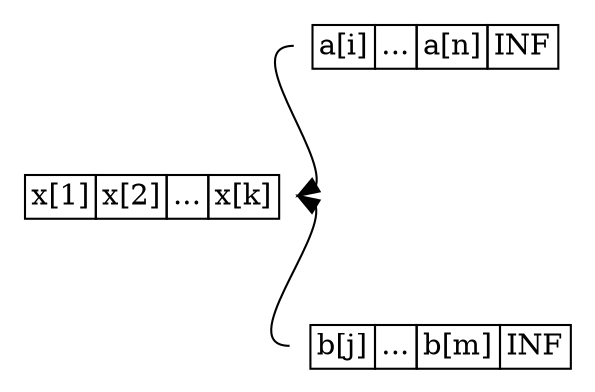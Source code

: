 digraph G{
	margin="0"
	node[shape=box]
    a[shape=plaintext,
       label=<<table BORDER="0" CELLBORDER="1" CELLSPACING="0">
       <tr><td>a[i]</td><td>...</td><td>a[n]</td><td>INF</td></tr></table>>];
       //[label="a[i] | ... | a[n] | INF "];
    c[shape=plaintext,
       label=<<table BORDER="0" CELLBORDER="1" CELLSPACING="0">
       <tr><td>x[1]</td><td>x[2]</td><td>...</td><td>x[k]</td></tr></table>>];
       //[label="x[1] | x[2] | ... | x[k] "];
    d[style=invis];
    b[shape=plaintext,
       label=<<table BORDER="0" CELLBORDER="1" CELLSPACING="0">
       <tr><td>b[j]</td><td>...</td><td>b[m]</td><td>INF</td></tr></table>>];
       //[label="b[j] | ... | b[m] | INF "];
    {rank=same c->d[style=invis]}
    c:e->a:w[dir=back];
    c:e->b:w[dir=back];
    a:s->d->b:n[style=invis]
}